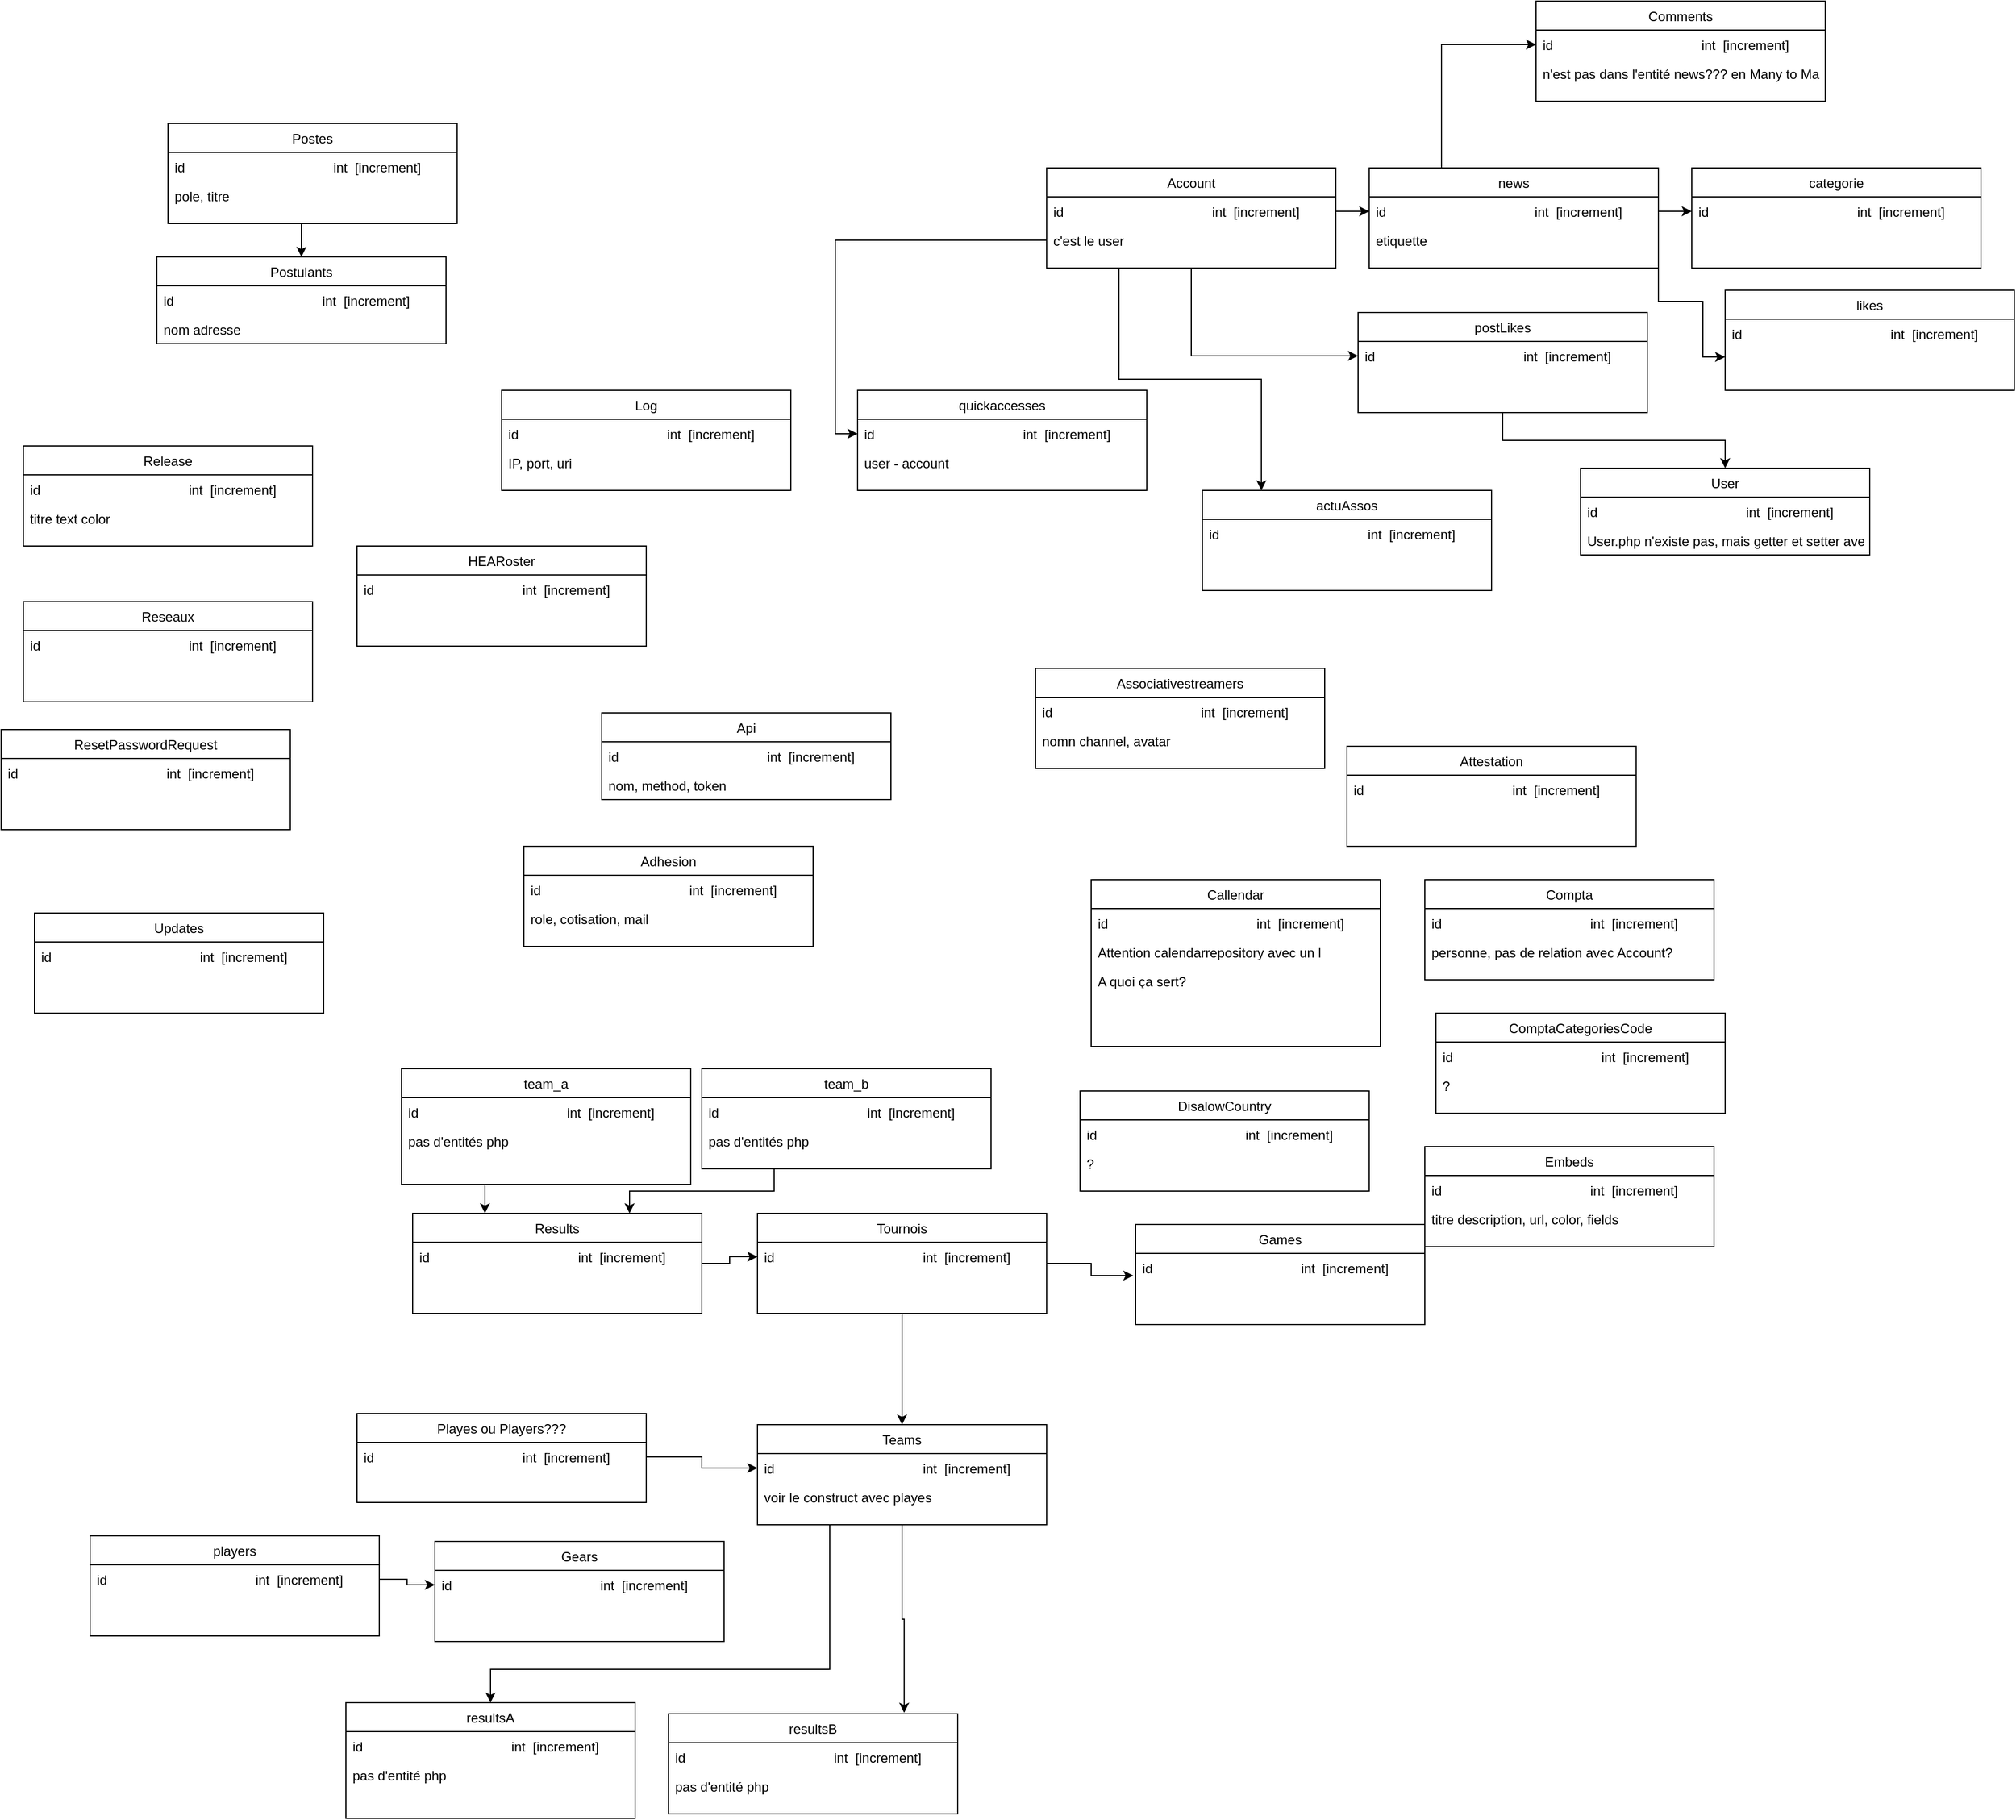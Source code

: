 <mxfile version="20.8.3" type="github">
  <diagram id="4xAlueajEXwUmsY7dy-2" name="Page-1">
    <mxGraphModel dx="3397" dy="1926" grid="1" gridSize="10" guides="1" tooltips="1" connect="1" arrows="1" fold="1" page="1" pageScale="1" pageWidth="827" pageHeight="1169" math="0" shadow="0">
      <root>
        <mxCell id="0" />
        <mxCell id="1" parent="0" />
        <mxCell id="0P1phsxIGQCjsjtKd-O2-14" style="edgeStyle=orthogonalEdgeStyle;rounded=0;orthogonalLoop=1;jettySize=auto;html=1;exitX=0.5;exitY=1;exitDx=0;exitDy=0;entryX=0;entryY=0.5;entryDx=0;entryDy=0;" edge="1" parent="1" source="TXKYhUwDw8YYV6_7jRAu-2" target="0P1phsxIGQCjsjtKd-O2-7">
          <mxGeometry relative="1" as="geometry" />
        </mxCell>
        <mxCell id="0P1phsxIGQCjsjtKd-O2-15" style="edgeStyle=orthogonalEdgeStyle;rounded=0;orthogonalLoop=1;jettySize=auto;html=1;exitX=0.25;exitY=1;exitDx=0;exitDy=0;entryX=0.204;entryY=0;entryDx=0;entryDy=0;entryPerimeter=0;" edge="1" parent="1" source="TXKYhUwDw8YYV6_7jRAu-2" target="0P1phsxIGQCjsjtKd-O2-10">
          <mxGeometry relative="1" as="geometry" />
        </mxCell>
        <mxCell id="TXKYhUwDw8YYV6_7jRAu-2" value="Account" style="swimlane;fontStyle=0;align=center;verticalAlign=top;childLayout=stackLayout;horizontal=1;startSize=26;horizontalStack=0;resizeParent=1;resizeLast=0;collapsible=1;marginBottom=0;rounded=0;shadow=0;strokeWidth=1;" parent="1" vertex="1">
          <mxGeometry x="20" y="80" width="260" height="90" as="geometry">
            <mxRectangle x="340" y="380" width="170" height="26" as="alternateBounds" />
          </mxGeometry>
        </mxCell>
        <mxCell id="TXKYhUwDw8YYV6_7jRAu-3" value="id                                        int  [increment]" style="text;align=left;verticalAlign=top;spacingLeft=4;spacingRight=4;overflow=hidden;rotatable=0;points=[[0,0.5],[1,0.5]];portConstraint=eastwest;" parent="TXKYhUwDw8YYV6_7jRAu-2" vertex="1">
          <mxGeometry y="26" width="260" height="26" as="geometry" />
        </mxCell>
        <mxCell id="0P1phsxIGQCjsjtKd-O2-2" value="c&#39;est le user" style="text;align=left;verticalAlign=top;spacingLeft=4;spacingRight=4;overflow=hidden;rotatable=0;points=[[0,0.5],[1,0.5]];portConstraint=eastwest;" vertex="1" parent="TXKYhUwDw8YYV6_7jRAu-2">
          <mxGeometry y="52" width="260" height="26" as="geometry" />
        </mxCell>
        <mxCell id="0P1phsxIGQCjsjtKd-O2-44" style="edgeStyle=orthogonalEdgeStyle;rounded=0;orthogonalLoop=1;jettySize=auto;html=1;exitX=0.25;exitY=0;exitDx=0;exitDy=0;entryX=0;entryY=0.5;entryDx=0;entryDy=0;" edge="1" parent="1" source="0P1phsxIGQCjsjtKd-O2-3" target="0P1phsxIGQCjsjtKd-O2-42">
          <mxGeometry relative="1" as="geometry" />
        </mxCell>
        <mxCell id="0P1phsxIGQCjsjtKd-O2-3" value="news" style="swimlane;fontStyle=0;align=center;verticalAlign=top;childLayout=stackLayout;horizontal=1;startSize=26;horizontalStack=0;resizeParent=1;resizeLast=0;collapsible=1;marginBottom=0;rounded=0;shadow=0;strokeWidth=1;" vertex="1" parent="1">
          <mxGeometry x="310" y="80" width="260" height="90" as="geometry">
            <mxRectangle x="340" y="380" width="170" height="26" as="alternateBounds" />
          </mxGeometry>
        </mxCell>
        <mxCell id="0P1phsxIGQCjsjtKd-O2-4" value="id                                        int  [increment]" style="text;align=left;verticalAlign=top;spacingLeft=4;spacingRight=4;overflow=hidden;rotatable=0;points=[[0,0.5],[1,0.5]];portConstraint=eastwest;" vertex="1" parent="0P1phsxIGQCjsjtKd-O2-3">
          <mxGeometry y="26" width="260" height="26" as="geometry" />
        </mxCell>
        <mxCell id="0P1phsxIGQCjsjtKd-O2-12" value="etiquette " style="text;align=left;verticalAlign=top;spacingLeft=4;spacingRight=4;overflow=hidden;rotatable=0;points=[[0,0.5],[1,0.5]];portConstraint=eastwest;" vertex="1" parent="0P1phsxIGQCjsjtKd-O2-3">
          <mxGeometry y="52" width="260" height="26" as="geometry" />
        </mxCell>
        <mxCell id="0P1phsxIGQCjsjtKd-O2-103" style="edgeStyle=orthogonalEdgeStyle;rounded=0;orthogonalLoop=1;jettySize=auto;html=1;exitX=0.5;exitY=1;exitDx=0;exitDy=0;entryX=0.5;entryY=0;entryDx=0;entryDy=0;" edge="1" parent="1" source="0P1phsxIGQCjsjtKd-O2-6" target="0P1phsxIGQCjsjtKd-O2-100">
          <mxGeometry relative="1" as="geometry" />
        </mxCell>
        <mxCell id="0P1phsxIGQCjsjtKd-O2-6" value="postLikes" style="swimlane;fontStyle=0;align=center;verticalAlign=top;childLayout=stackLayout;horizontal=1;startSize=26;horizontalStack=0;resizeParent=1;resizeLast=0;collapsible=1;marginBottom=0;rounded=0;shadow=0;strokeWidth=1;" vertex="1" parent="1">
          <mxGeometry x="300" y="210" width="260" height="90" as="geometry">
            <mxRectangle x="340" y="380" width="170" height="26" as="alternateBounds" />
          </mxGeometry>
        </mxCell>
        <mxCell id="0P1phsxIGQCjsjtKd-O2-7" value="id                                        int  [increment]" style="text;align=left;verticalAlign=top;spacingLeft=4;spacingRight=4;overflow=hidden;rotatable=0;points=[[0,0.5],[1,0.5]];portConstraint=eastwest;" vertex="1" parent="0P1phsxIGQCjsjtKd-O2-6">
          <mxGeometry y="26" width="260" height="26" as="geometry" />
        </mxCell>
        <mxCell id="0P1phsxIGQCjsjtKd-O2-8" value="quickaccesses&#xa;" style="swimlane;fontStyle=0;align=center;verticalAlign=top;childLayout=stackLayout;horizontal=1;startSize=26;horizontalStack=0;resizeParent=1;resizeLast=0;collapsible=1;marginBottom=0;rounded=0;shadow=0;strokeWidth=1;" vertex="1" parent="1">
          <mxGeometry x="-150" y="280" width="260" height="90" as="geometry">
            <mxRectangle x="340" y="380" width="170" height="26" as="alternateBounds" />
          </mxGeometry>
        </mxCell>
        <mxCell id="0P1phsxIGQCjsjtKd-O2-9" value="id                                        int  [increment]" style="text;align=left;verticalAlign=top;spacingLeft=4;spacingRight=4;overflow=hidden;rotatable=0;points=[[0,0.5],[1,0.5]];portConstraint=eastwest;" vertex="1" parent="0P1phsxIGQCjsjtKd-O2-8">
          <mxGeometry y="26" width="260" height="26" as="geometry" />
        </mxCell>
        <mxCell id="0P1phsxIGQCjsjtKd-O2-112" value="user - account" style="text;align=left;verticalAlign=top;spacingLeft=4;spacingRight=4;overflow=hidden;rotatable=0;points=[[0,0.5],[1,0.5]];portConstraint=eastwest;" vertex="1" parent="0P1phsxIGQCjsjtKd-O2-8">
          <mxGeometry y="52" width="260" height="26" as="geometry" />
        </mxCell>
        <mxCell id="0P1phsxIGQCjsjtKd-O2-10" value="actuAssos" style="swimlane;fontStyle=0;align=center;verticalAlign=top;childLayout=stackLayout;horizontal=1;startSize=26;horizontalStack=0;resizeParent=1;resizeLast=0;collapsible=1;marginBottom=0;rounded=0;shadow=0;strokeWidth=1;" vertex="1" parent="1">
          <mxGeometry x="160" y="370" width="260" height="90" as="geometry">
            <mxRectangle x="340" y="380" width="170" height="26" as="alternateBounds" />
          </mxGeometry>
        </mxCell>
        <mxCell id="0P1phsxIGQCjsjtKd-O2-11" value="id                                        int  [increment]" style="text;align=left;verticalAlign=top;spacingLeft=4;spacingRight=4;overflow=hidden;rotatable=0;points=[[0,0.5],[1,0.5]];portConstraint=eastwest;" vertex="1" parent="0P1phsxIGQCjsjtKd-O2-10">
          <mxGeometry y="26" width="260" height="26" as="geometry" />
        </mxCell>
        <mxCell id="0P1phsxIGQCjsjtKd-O2-13" style="edgeStyle=orthogonalEdgeStyle;rounded=0;orthogonalLoop=1;jettySize=auto;html=1;exitX=1;exitY=0.5;exitDx=0;exitDy=0;entryX=0;entryY=0.5;entryDx=0;entryDy=0;" edge="1" parent="1" source="TXKYhUwDw8YYV6_7jRAu-3" target="0P1phsxIGQCjsjtKd-O2-4">
          <mxGeometry relative="1" as="geometry" />
        </mxCell>
        <mxCell id="0P1phsxIGQCjsjtKd-O2-16" style="edgeStyle=orthogonalEdgeStyle;rounded=0;orthogonalLoop=1;jettySize=auto;html=1;exitX=0;exitY=0.5;exitDx=0;exitDy=0;entryX=0;entryY=0.5;entryDx=0;entryDy=0;" edge="1" parent="1" source="0P1phsxIGQCjsjtKd-O2-2" target="0P1phsxIGQCjsjtKd-O2-9">
          <mxGeometry relative="1" as="geometry" />
        </mxCell>
        <mxCell id="0P1phsxIGQCjsjtKd-O2-17" value="categorie" style="swimlane;fontStyle=0;align=center;verticalAlign=top;childLayout=stackLayout;horizontal=1;startSize=26;horizontalStack=0;resizeParent=1;resizeLast=0;collapsible=1;marginBottom=0;rounded=0;shadow=0;strokeWidth=1;" vertex="1" parent="1">
          <mxGeometry x="600" y="80" width="260" height="90" as="geometry">
            <mxRectangle x="340" y="380" width="170" height="26" as="alternateBounds" />
          </mxGeometry>
        </mxCell>
        <mxCell id="0P1phsxIGQCjsjtKd-O2-18" value="id                                        int  [increment]" style="text;align=left;verticalAlign=top;spacingLeft=4;spacingRight=4;overflow=hidden;rotatable=0;points=[[0,0.5],[1,0.5]];portConstraint=eastwest;" vertex="1" parent="0P1phsxIGQCjsjtKd-O2-17">
          <mxGeometry y="26" width="260" height="26" as="geometry" />
        </mxCell>
        <mxCell id="0P1phsxIGQCjsjtKd-O2-20" value="likes" style="swimlane;fontStyle=0;align=center;verticalAlign=top;childLayout=stackLayout;horizontal=1;startSize=26;horizontalStack=0;resizeParent=1;resizeLast=0;collapsible=1;marginBottom=0;rounded=0;shadow=0;strokeWidth=1;" vertex="1" parent="1">
          <mxGeometry x="630" y="190" width="260" height="90" as="geometry">
            <mxRectangle x="340" y="380" width="170" height="26" as="alternateBounds" />
          </mxGeometry>
        </mxCell>
        <mxCell id="0P1phsxIGQCjsjtKd-O2-21" value="id                                        int  [increment]" style="text;align=left;verticalAlign=top;spacingLeft=4;spacingRight=4;overflow=hidden;rotatable=0;points=[[0,0.5],[1,0.5]];portConstraint=eastwest;" vertex="1" parent="0P1phsxIGQCjsjtKd-O2-20">
          <mxGeometry y="26" width="260" height="26" as="geometry" />
        </mxCell>
        <mxCell id="0P1phsxIGQCjsjtKd-O2-22" style="edgeStyle=orthogonalEdgeStyle;rounded=0;orthogonalLoop=1;jettySize=auto;html=1;exitX=1;exitY=0.5;exitDx=0;exitDy=0;entryX=0;entryY=0.5;entryDx=0;entryDy=0;" edge="1" parent="1" source="0P1phsxIGQCjsjtKd-O2-4" target="0P1phsxIGQCjsjtKd-O2-18">
          <mxGeometry relative="1" as="geometry" />
        </mxCell>
        <mxCell id="0P1phsxIGQCjsjtKd-O2-23" style="edgeStyle=orthogonalEdgeStyle;rounded=0;orthogonalLoop=1;jettySize=auto;html=1;exitX=1;exitY=0.5;exitDx=0;exitDy=0;" edge="1" parent="1" source="0P1phsxIGQCjsjtKd-O2-12">
          <mxGeometry relative="1" as="geometry">
            <mxPoint x="630" y="250" as="targetPoint" />
            <Array as="points">
              <mxPoint x="570" y="200" />
              <mxPoint x="610" y="200" />
              <mxPoint x="610" y="250" />
            </Array>
          </mxGeometry>
        </mxCell>
        <mxCell id="0P1phsxIGQCjsjtKd-O2-24" value="Adhesion" style="swimlane;fontStyle=0;align=center;verticalAlign=top;childLayout=stackLayout;horizontal=1;startSize=26;horizontalStack=0;resizeParent=1;resizeLast=0;collapsible=1;marginBottom=0;rounded=0;shadow=0;strokeWidth=1;" vertex="1" parent="1">
          <mxGeometry x="-450" y="690" width="260" height="90" as="geometry">
            <mxRectangle x="340" y="380" width="170" height="26" as="alternateBounds" />
          </mxGeometry>
        </mxCell>
        <mxCell id="0P1phsxIGQCjsjtKd-O2-25" value="id                                        int  [increment]" style="text;align=left;verticalAlign=top;spacingLeft=4;spacingRight=4;overflow=hidden;rotatable=0;points=[[0,0.5],[1,0.5]];portConstraint=eastwest;" vertex="1" parent="0P1phsxIGQCjsjtKd-O2-24">
          <mxGeometry y="26" width="260" height="26" as="geometry" />
        </mxCell>
        <mxCell id="0P1phsxIGQCjsjtKd-O2-26" value="role, cotisation, mail" style="text;align=left;verticalAlign=top;spacingLeft=4;spacingRight=4;overflow=hidden;rotatable=0;points=[[0,0.5],[1,0.5]];portConstraint=eastwest;" vertex="1" parent="0P1phsxIGQCjsjtKd-O2-24">
          <mxGeometry y="52" width="260" height="26" as="geometry" />
        </mxCell>
        <mxCell id="0P1phsxIGQCjsjtKd-O2-27" value="Api" style="swimlane;fontStyle=0;align=center;verticalAlign=top;childLayout=stackLayout;horizontal=1;startSize=26;horizontalStack=0;resizeParent=1;resizeLast=0;collapsible=1;marginBottom=0;rounded=0;shadow=0;strokeWidth=1;" vertex="1" parent="1">
          <mxGeometry x="-380" y="570" width="260" height="78" as="geometry">
            <mxRectangle x="340" y="380" width="170" height="26" as="alternateBounds" />
          </mxGeometry>
        </mxCell>
        <mxCell id="0P1phsxIGQCjsjtKd-O2-28" value="id                                        int  [increment]" style="text;align=left;verticalAlign=top;spacingLeft=4;spacingRight=4;overflow=hidden;rotatable=0;points=[[0,0.5],[1,0.5]];portConstraint=eastwest;" vertex="1" parent="0P1phsxIGQCjsjtKd-O2-27">
          <mxGeometry y="26" width="260" height="26" as="geometry" />
        </mxCell>
        <mxCell id="0P1phsxIGQCjsjtKd-O2-29" value="nom, method, token" style="text;align=left;verticalAlign=top;spacingLeft=4;spacingRight=4;overflow=hidden;rotatable=0;points=[[0,0.5],[1,0.5]];portConstraint=eastwest;" vertex="1" parent="0P1phsxIGQCjsjtKd-O2-27">
          <mxGeometry y="52" width="260" height="26" as="geometry" />
        </mxCell>
        <mxCell id="0P1phsxIGQCjsjtKd-O2-30" value="Associativestreamers" style="swimlane;fontStyle=0;align=center;verticalAlign=top;childLayout=stackLayout;horizontal=1;startSize=26;horizontalStack=0;resizeParent=1;resizeLast=0;collapsible=1;marginBottom=0;rounded=0;shadow=0;strokeWidth=1;" vertex="1" parent="1">
          <mxGeometry x="10" y="530" width="260" height="90" as="geometry">
            <mxRectangle x="340" y="380" width="170" height="26" as="alternateBounds" />
          </mxGeometry>
        </mxCell>
        <mxCell id="0P1phsxIGQCjsjtKd-O2-31" value="id                                        int  [increment]" style="text;align=left;verticalAlign=top;spacingLeft=4;spacingRight=4;overflow=hidden;rotatable=0;points=[[0,0.5],[1,0.5]];portConstraint=eastwest;" vertex="1" parent="0P1phsxIGQCjsjtKd-O2-30">
          <mxGeometry y="26" width="260" height="26" as="geometry" />
        </mxCell>
        <mxCell id="0P1phsxIGQCjsjtKd-O2-32" value="nomn channel, avatar" style="text;align=left;verticalAlign=top;spacingLeft=4;spacingRight=4;overflow=hidden;rotatable=0;points=[[0,0.5],[1,0.5]];portConstraint=eastwest;" vertex="1" parent="0P1phsxIGQCjsjtKd-O2-30">
          <mxGeometry y="52" width="260" height="26" as="geometry" />
        </mxCell>
        <mxCell id="0P1phsxIGQCjsjtKd-O2-33" value="Attestation" style="swimlane;fontStyle=0;align=center;verticalAlign=top;childLayout=stackLayout;horizontal=1;startSize=26;horizontalStack=0;resizeParent=1;resizeLast=0;collapsible=1;marginBottom=0;rounded=0;shadow=0;strokeWidth=1;" vertex="1" parent="1">
          <mxGeometry x="290" y="600" width="260" height="90" as="geometry">
            <mxRectangle x="340" y="380" width="170" height="26" as="alternateBounds" />
          </mxGeometry>
        </mxCell>
        <mxCell id="0P1phsxIGQCjsjtKd-O2-34" value="id                                        int  [increment]" style="text;align=left;verticalAlign=top;spacingLeft=4;spacingRight=4;overflow=hidden;rotatable=0;points=[[0,0.5],[1,0.5]];portConstraint=eastwest;" vertex="1" parent="0P1phsxIGQCjsjtKd-O2-33">
          <mxGeometry y="26" width="260" height="26" as="geometry" />
        </mxCell>
        <mxCell id="0P1phsxIGQCjsjtKd-O2-36" value="Callendar" style="swimlane;fontStyle=0;align=center;verticalAlign=top;childLayout=stackLayout;horizontal=1;startSize=26;horizontalStack=0;resizeParent=1;resizeLast=0;collapsible=1;marginBottom=0;rounded=0;shadow=0;strokeWidth=1;" vertex="1" parent="1">
          <mxGeometry x="60" y="720" width="260" height="150" as="geometry">
            <mxRectangle x="340" y="380" width="170" height="26" as="alternateBounds" />
          </mxGeometry>
        </mxCell>
        <mxCell id="0P1phsxIGQCjsjtKd-O2-37" value="id                                        int  [increment]" style="text;align=left;verticalAlign=top;spacingLeft=4;spacingRight=4;overflow=hidden;rotatable=0;points=[[0,0.5],[1,0.5]];portConstraint=eastwest;" vertex="1" parent="0P1phsxIGQCjsjtKd-O2-36">
          <mxGeometry y="26" width="260" height="26" as="geometry" />
        </mxCell>
        <mxCell id="0P1phsxIGQCjsjtKd-O2-38" value="Attention calendarrepository avec un l&#xa;" style="text;align=left;verticalAlign=top;spacingLeft=4;spacingRight=4;overflow=hidden;rotatable=0;points=[[0,0.5],[1,0.5]];portConstraint=eastwest;" vertex="1" parent="0P1phsxIGQCjsjtKd-O2-36">
          <mxGeometry y="52" width="260" height="26" as="geometry" />
        </mxCell>
        <mxCell id="0P1phsxIGQCjsjtKd-O2-40" value="A quoi ça sert?" style="text;align=left;verticalAlign=top;spacingLeft=4;spacingRight=4;overflow=hidden;rotatable=0;points=[[0,0.5],[1,0.5]];portConstraint=eastwest;" vertex="1" parent="0P1phsxIGQCjsjtKd-O2-36">
          <mxGeometry y="78" width="260" height="26" as="geometry" />
        </mxCell>
        <mxCell id="0P1phsxIGQCjsjtKd-O2-41" value="Comments" style="swimlane;fontStyle=0;align=center;verticalAlign=top;childLayout=stackLayout;horizontal=1;startSize=26;horizontalStack=0;resizeParent=1;resizeLast=0;collapsible=1;marginBottom=0;rounded=0;shadow=0;strokeWidth=1;" vertex="1" parent="1">
          <mxGeometry x="460" y="-70" width="260" height="90" as="geometry">
            <mxRectangle x="340" y="380" width="170" height="26" as="alternateBounds" />
          </mxGeometry>
        </mxCell>
        <mxCell id="0P1phsxIGQCjsjtKd-O2-42" value="id                                        int  [increment]" style="text;align=left;verticalAlign=top;spacingLeft=4;spacingRight=4;overflow=hidden;rotatable=0;points=[[0,0.5],[1,0.5]];portConstraint=eastwest;" vertex="1" parent="0P1phsxIGQCjsjtKd-O2-41">
          <mxGeometry y="26" width="260" height="26" as="geometry" />
        </mxCell>
        <mxCell id="0P1phsxIGQCjsjtKd-O2-43" value="n&#39;est pas dans l&#39;entité news??? en Many to Many" style="text;align=left;verticalAlign=top;spacingLeft=4;spacingRight=4;overflow=hidden;rotatable=0;points=[[0,0.5],[1,0.5]];portConstraint=eastwest;" vertex="1" parent="0P1phsxIGQCjsjtKd-O2-41">
          <mxGeometry y="52" width="260" height="26" as="geometry" />
        </mxCell>
        <mxCell id="0P1phsxIGQCjsjtKd-O2-45" value="Compta" style="swimlane;fontStyle=0;align=center;verticalAlign=top;childLayout=stackLayout;horizontal=1;startSize=26;horizontalStack=0;resizeParent=1;resizeLast=0;collapsible=1;marginBottom=0;rounded=0;shadow=0;strokeWidth=1;" vertex="1" parent="1">
          <mxGeometry x="360" y="720" width="260" height="90" as="geometry">
            <mxRectangle x="340" y="380" width="170" height="26" as="alternateBounds" />
          </mxGeometry>
        </mxCell>
        <mxCell id="0P1phsxIGQCjsjtKd-O2-46" value="id                                        int  [increment]" style="text;align=left;verticalAlign=top;spacingLeft=4;spacingRight=4;overflow=hidden;rotatable=0;points=[[0,0.5],[1,0.5]];portConstraint=eastwest;" vertex="1" parent="0P1phsxIGQCjsjtKd-O2-45">
          <mxGeometry y="26" width="260" height="26" as="geometry" />
        </mxCell>
        <mxCell id="0P1phsxIGQCjsjtKd-O2-47" value="personne, pas de relation avec Account?" style="text;align=left;verticalAlign=top;spacingLeft=4;spacingRight=4;overflow=hidden;rotatable=0;points=[[0,0.5],[1,0.5]];portConstraint=eastwest;" vertex="1" parent="0P1phsxIGQCjsjtKd-O2-45">
          <mxGeometry y="52" width="260" height="26" as="geometry" />
        </mxCell>
        <mxCell id="0P1phsxIGQCjsjtKd-O2-48" value="ComptaCategoriesCode" style="swimlane;fontStyle=0;align=center;verticalAlign=top;childLayout=stackLayout;horizontal=1;startSize=26;horizontalStack=0;resizeParent=1;resizeLast=0;collapsible=1;marginBottom=0;rounded=0;shadow=0;strokeWidth=1;" vertex="1" parent="1">
          <mxGeometry x="370" y="840" width="260" height="90" as="geometry">
            <mxRectangle x="340" y="380" width="170" height="26" as="alternateBounds" />
          </mxGeometry>
        </mxCell>
        <mxCell id="0P1phsxIGQCjsjtKd-O2-49" value="id                                        int  [increment]" style="text;align=left;verticalAlign=top;spacingLeft=4;spacingRight=4;overflow=hidden;rotatable=0;points=[[0,0.5],[1,0.5]];portConstraint=eastwest;" vertex="1" parent="0P1phsxIGQCjsjtKd-O2-48">
          <mxGeometry y="26" width="260" height="26" as="geometry" />
        </mxCell>
        <mxCell id="0P1phsxIGQCjsjtKd-O2-50" value="?" style="text;align=left;verticalAlign=top;spacingLeft=4;spacingRight=4;overflow=hidden;rotatable=0;points=[[0,0.5],[1,0.5]];portConstraint=eastwest;" vertex="1" parent="0P1phsxIGQCjsjtKd-O2-48">
          <mxGeometry y="52" width="260" height="26" as="geometry" />
        </mxCell>
        <mxCell id="0P1phsxIGQCjsjtKd-O2-51" value="DisalowCountry" style="swimlane;fontStyle=0;align=center;verticalAlign=top;childLayout=stackLayout;horizontal=1;startSize=26;horizontalStack=0;resizeParent=1;resizeLast=0;collapsible=1;marginBottom=0;rounded=0;shadow=0;strokeWidth=1;" vertex="1" parent="1">
          <mxGeometry x="50" y="910" width="260" height="90" as="geometry">
            <mxRectangle x="340" y="380" width="170" height="26" as="alternateBounds" />
          </mxGeometry>
        </mxCell>
        <mxCell id="0P1phsxIGQCjsjtKd-O2-52" value="id                                        int  [increment]" style="text;align=left;verticalAlign=top;spacingLeft=4;spacingRight=4;overflow=hidden;rotatable=0;points=[[0,0.5],[1,0.5]];portConstraint=eastwest;" vertex="1" parent="0P1phsxIGQCjsjtKd-O2-51">
          <mxGeometry y="26" width="260" height="26" as="geometry" />
        </mxCell>
        <mxCell id="0P1phsxIGQCjsjtKd-O2-53" value="?" style="text;align=left;verticalAlign=top;spacingLeft=4;spacingRight=4;overflow=hidden;rotatable=0;points=[[0,0.5],[1,0.5]];portConstraint=eastwest;" vertex="1" parent="0P1phsxIGQCjsjtKd-O2-51">
          <mxGeometry y="52" width="260" height="26" as="geometry" />
        </mxCell>
        <mxCell id="0P1phsxIGQCjsjtKd-O2-54" value="Embeds" style="swimlane;fontStyle=0;align=center;verticalAlign=top;childLayout=stackLayout;horizontal=1;startSize=26;horizontalStack=0;resizeParent=1;resizeLast=0;collapsible=1;marginBottom=0;rounded=0;shadow=0;strokeWidth=1;" vertex="1" parent="1">
          <mxGeometry x="360" y="960" width="260" height="90" as="geometry">
            <mxRectangle x="340" y="380" width="170" height="26" as="alternateBounds" />
          </mxGeometry>
        </mxCell>
        <mxCell id="0P1phsxIGQCjsjtKd-O2-55" value="id                                        int  [increment]" style="text;align=left;verticalAlign=top;spacingLeft=4;spacingRight=4;overflow=hidden;rotatable=0;points=[[0,0.5],[1,0.5]];portConstraint=eastwest;" vertex="1" parent="0P1phsxIGQCjsjtKd-O2-54">
          <mxGeometry y="26" width="260" height="26" as="geometry" />
        </mxCell>
        <mxCell id="0P1phsxIGQCjsjtKd-O2-56" value="titre description, url, color, fields" style="text;align=left;verticalAlign=top;spacingLeft=4;spacingRight=4;overflow=hidden;rotatable=0;points=[[0,0.5],[1,0.5]];portConstraint=eastwest;" vertex="1" parent="0P1phsxIGQCjsjtKd-O2-54">
          <mxGeometry y="52" width="260" height="26" as="geometry" />
        </mxCell>
        <mxCell id="0P1phsxIGQCjsjtKd-O2-57" value="Games" style="swimlane;fontStyle=0;align=center;verticalAlign=top;childLayout=stackLayout;horizontal=1;startSize=26;horizontalStack=0;resizeParent=1;resizeLast=0;collapsible=1;marginBottom=0;rounded=0;shadow=0;strokeWidth=1;" vertex="1" parent="1">
          <mxGeometry x="100" y="1030" width="260" height="90" as="geometry">
            <mxRectangle x="340" y="380" width="170" height="26" as="alternateBounds" />
          </mxGeometry>
        </mxCell>
        <mxCell id="0P1phsxIGQCjsjtKd-O2-58" value="id                                        int  [increment]" style="text;align=left;verticalAlign=top;spacingLeft=4;spacingRight=4;overflow=hidden;rotatable=0;points=[[0,0.5],[1,0.5]];portConstraint=eastwest;" vertex="1" parent="0P1phsxIGQCjsjtKd-O2-57">
          <mxGeometry y="26" width="260" height="26" as="geometry" />
        </mxCell>
        <mxCell id="0P1phsxIGQCjsjtKd-O2-62" style="edgeStyle=orthogonalEdgeStyle;rounded=0;orthogonalLoop=1;jettySize=auto;html=1;exitX=1;exitY=0.5;exitDx=0;exitDy=0;entryX=-0.008;entryY=0.769;entryDx=0;entryDy=0;entryPerimeter=0;" edge="1" parent="1" source="0P1phsxIGQCjsjtKd-O2-60" target="0P1phsxIGQCjsjtKd-O2-58">
          <mxGeometry relative="1" as="geometry" />
        </mxCell>
        <mxCell id="0P1phsxIGQCjsjtKd-O2-90" style="edgeStyle=orthogonalEdgeStyle;rounded=0;orthogonalLoop=1;jettySize=auto;html=1;exitX=0.5;exitY=1;exitDx=0;exitDy=0;" edge="1" parent="1" source="0P1phsxIGQCjsjtKd-O2-60" target="0P1phsxIGQCjsjtKd-O2-85">
          <mxGeometry relative="1" as="geometry" />
        </mxCell>
        <mxCell id="0P1phsxIGQCjsjtKd-O2-60" value="Tournois" style="swimlane;fontStyle=0;align=center;verticalAlign=top;childLayout=stackLayout;horizontal=1;startSize=26;horizontalStack=0;resizeParent=1;resizeLast=0;collapsible=1;marginBottom=0;rounded=0;shadow=0;strokeWidth=1;" vertex="1" parent="1">
          <mxGeometry x="-240" y="1020" width="260" height="90" as="geometry">
            <mxRectangle x="340" y="380" width="170" height="26" as="alternateBounds" />
          </mxGeometry>
        </mxCell>
        <mxCell id="0P1phsxIGQCjsjtKd-O2-61" value="id                                        int  [increment]" style="text;align=left;verticalAlign=top;spacingLeft=4;spacingRight=4;overflow=hidden;rotatable=0;points=[[0,0.5],[1,0.5]];portConstraint=eastwest;" vertex="1" parent="0P1phsxIGQCjsjtKd-O2-60">
          <mxGeometry y="26" width="260" height="26" as="geometry" />
        </mxCell>
        <mxCell id="0P1phsxIGQCjsjtKd-O2-65" style="edgeStyle=orthogonalEdgeStyle;rounded=0;orthogonalLoop=1;jettySize=auto;html=1;exitX=1;exitY=0.5;exitDx=0;exitDy=0;entryX=0;entryY=0.5;entryDx=0;entryDy=0;" edge="1" parent="1" source="0P1phsxIGQCjsjtKd-O2-63" target="0P1phsxIGQCjsjtKd-O2-61">
          <mxGeometry relative="1" as="geometry" />
        </mxCell>
        <mxCell id="0P1phsxIGQCjsjtKd-O2-63" value="Results" style="swimlane;fontStyle=0;align=center;verticalAlign=top;childLayout=stackLayout;horizontal=1;startSize=26;horizontalStack=0;resizeParent=1;resizeLast=0;collapsible=1;marginBottom=0;rounded=0;shadow=0;strokeWidth=1;" vertex="1" parent="1">
          <mxGeometry x="-550" y="1020" width="260" height="90" as="geometry">
            <mxRectangle x="340" y="380" width="170" height="26" as="alternateBounds" />
          </mxGeometry>
        </mxCell>
        <mxCell id="0P1phsxIGQCjsjtKd-O2-64" value="id                                        int  [increment]" style="text;align=left;verticalAlign=top;spacingLeft=4;spacingRight=4;overflow=hidden;rotatable=0;points=[[0,0.5],[1,0.5]];portConstraint=eastwest;" vertex="1" parent="0P1phsxIGQCjsjtKd-O2-63">
          <mxGeometry y="26" width="260" height="26" as="geometry" />
        </mxCell>
        <mxCell id="0P1phsxIGQCjsjtKd-O2-70" style="edgeStyle=orthogonalEdgeStyle;rounded=0;orthogonalLoop=1;jettySize=auto;html=1;exitX=0.25;exitY=1;exitDx=0;exitDy=0;entryX=0.25;entryY=0;entryDx=0;entryDy=0;" edge="1" parent="1" source="0P1phsxIGQCjsjtKd-O2-66" target="0P1phsxIGQCjsjtKd-O2-63">
          <mxGeometry relative="1" as="geometry" />
        </mxCell>
        <mxCell id="0P1phsxIGQCjsjtKd-O2-66" value="team_a" style="swimlane;fontStyle=0;align=center;verticalAlign=top;childLayout=stackLayout;horizontal=1;startSize=26;horizontalStack=0;resizeParent=1;resizeLast=0;collapsible=1;marginBottom=0;rounded=0;shadow=0;strokeWidth=1;" vertex="1" parent="1">
          <mxGeometry x="-560" y="890" width="260" height="104" as="geometry">
            <mxRectangle x="340" y="380" width="170" height="26" as="alternateBounds" />
          </mxGeometry>
        </mxCell>
        <mxCell id="0P1phsxIGQCjsjtKd-O2-67" value="id                                        int  [increment]" style="text;align=left;verticalAlign=top;spacingLeft=4;spacingRight=4;overflow=hidden;rotatable=0;points=[[0,0.5],[1,0.5]];portConstraint=eastwest;" vertex="1" parent="0P1phsxIGQCjsjtKd-O2-66">
          <mxGeometry y="26" width="260" height="26" as="geometry" />
        </mxCell>
        <mxCell id="0P1phsxIGQCjsjtKd-O2-83" value="pas d&#39;entités php" style="text;align=left;verticalAlign=top;spacingLeft=4;spacingRight=4;overflow=hidden;rotatable=0;points=[[0,0.5],[1,0.5]];portConstraint=eastwest;" vertex="1" parent="0P1phsxIGQCjsjtKd-O2-66">
          <mxGeometry y="52" width="260" height="26" as="geometry" />
        </mxCell>
        <mxCell id="0P1phsxIGQCjsjtKd-O2-71" style="edgeStyle=orthogonalEdgeStyle;rounded=0;orthogonalLoop=1;jettySize=auto;html=1;exitX=0.25;exitY=1;exitDx=0;exitDy=0;entryX=0.75;entryY=0;entryDx=0;entryDy=0;" edge="1" parent="1" source="0P1phsxIGQCjsjtKd-O2-68" target="0P1phsxIGQCjsjtKd-O2-63">
          <mxGeometry relative="1" as="geometry" />
        </mxCell>
        <mxCell id="0P1phsxIGQCjsjtKd-O2-68" value="team_b" style="swimlane;fontStyle=0;align=center;verticalAlign=top;childLayout=stackLayout;horizontal=1;startSize=26;horizontalStack=0;resizeParent=1;resizeLast=0;collapsible=1;marginBottom=0;rounded=0;shadow=0;strokeWidth=1;" vertex="1" parent="1">
          <mxGeometry x="-290" y="890" width="260" height="90" as="geometry">
            <mxRectangle x="340" y="380" width="170" height="26" as="alternateBounds" />
          </mxGeometry>
        </mxCell>
        <mxCell id="0P1phsxIGQCjsjtKd-O2-69" value="id                                        int  [increment]" style="text;align=left;verticalAlign=top;spacingLeft=4;spacingRight=4;overflow=hidden;rotatable=0;points=[[0,0.5],[1,0.5]];portConstraint=eastwest;" vertex="1" parent="0P1phsxIGQCjsjtKd-O2-68">
          <mxGeometry y="26" width="260" height="26" as="geometry" />
        </mxCell>
        <mxCell id="0P1phsxIGQCjsjtKd-O2-84" value="pas d&#39;entités php" style="text;align=left;verticalAlign=top;spacingLeft=4;spacingRight=4;overflow=hidden;rotatable=0;points=[[0,0.5],[1,0.5]];portConstraint=eastwest;" vertex="1" parent="0P1phsxIGQCjsjtKd-O2-68">
          <mxGeometry y="52" width="260" height="26" as="geometry" />
        </mxCell>
        <mxCell id="0P1phsxIGQCjsjtKd-O2-72" value="players" style="swimlane;fontStyle=0;align=center;verticalAlign=top;childLayout=stackLayout;horizontal=1;startSize=26;horizontalStack=0;resizeParent=1;resizeLast=0;collapsible=1;marginBottom=0;rounded=0;shadow=0;strokeWidth=1;" vertex="1" parent="1">
          <mxGeometry x="-840" y="1310" width="260" height="90" as="geometry">
            <mxRectangle x="340" y="380" width="170" height="26" as="alternateBounds" />
          </mxGeometry>
        </mxCell>
        <mxCell id="0P1phsxIGQCjsjtKd-O2-73" value="id                                        int  [increment]" style="text;align=left;verticalAlign=top;spacingLeft=4;spacingRight=4;overflow=hidden;rotatable=0;points=[[0,0.5],[1,0.5]];portConstraint=eastwest;" vertex="1" parent="0P1phsxIGQCjsjtKd-O2-72">
          <mxGeometry y="26" width="260" height="26" as="geometry" />
        </mxCell>
        <mxCell id="0P1phsxIGQCjsjtKd-O2-74" value="Gears" style="swimlane;fontStyle=0;align=center;verticalAlign=top;childLayout=stackLayout;horizontal=1;startSize=26;horizontalStack=0;resizeParent=1;resizeLast=0;collapsible=1;marginBottom=0;rounded=0;shadow=0;strokeWidth=1;" vertex="1" parent="1">
          <mxGeometry x="-530" y="1315" width="260" height="90" as="geometry">
            <mxRectangle x="340" y="380" width="170" height="26" as="alternateBounds" />
          </mxGeometry>
        </mxCell>
        <mxCell id="0P1phsxIGQCjsjtKd-O2-75" value="id                                        int  [increment]" style="text;align=left;verticalAlign=top;spacingLeft=4;spacingRight=4;overflow=hidden;rotatable=0;points=[[0,0.5],[1,0.5]];portConstraint=eastwest;" vertex="1" parent="0P1phsxIGQCjsjtKd-O2-74">
          <mxGeometry y="26" width="260" height="26" as="geometry" />
        </mxCell>
        <mxCell id="0P1phsxIGQCjsjtKd-O2-76" style="edgeStyle=orthogonalEdgeStyle;rounded=0;orthogonalLoop=1;jettySize=auto;html=1;exitX=1;exitY=0.5;exitDx=0;exitDy=0;entryX=0;entryY=0.5;entryDx=0;entryDy=0;" edge="1" parent="1" source="0P1phsxIGQCjsjtKd-O2-73" target="0P1phsxIGQCjsjtKd-O2-75">
          <mxGeometry relative="1" as="geometry" />
        </mxCell>
        <mxCell id="0P1phsxIGQCjsjtKd-O2-77" value="HEARoster" style="swimlane;fontStyle=0;align=center;verticalAlign=top;childLayout=stackLayout;horizontal=1;startSize=26;horizontalStack=0;resizeParent=1;resizeLast=0;collapsible=1;marginBottom=0;rounded=0;shadow=0;strokeWidth=1;" vertex="1" parent="1">
          <mxGeometry x="-600" y="420" width="260" height="90" as="geometry">
            <mxRectangle x="340" y="380" width="170" height="26" as="alternateBounds" />
          </mxGeometry>
        </mxCell>
        <mxCell id="0P1phsxIGQCjsjtKd-O2-78" value="id                                        int  [increment]" style="text;align=left;verticalAlign=top;spacingLeft=4;spacingRight=4;overflow=hidden;rotatable=0;points=[[0,0.5],[1,0.5]];portConstraint=eastwest;" vertex="1" parent="0P1phsxIGQCjsjtKd-O2-77">
          <mxGeometry y="26" width="260" height="26" as="geometry" />
        </mxCell>
        <mxCell id="0P1phsxIGQCjsjtKd-O2-80" value="Log" style="swimlane;fontStyle=0;align=center;verticalAlign=top;childLayout=stackLayout;horizontal=1;startSize=26;horizontalStack=0;resizeParent=1;resizeLast=0;collapsible=1;marginBottom=0;rounded=0;shadow=0;strokeWidth=1;" vertex="1" parent="1">
          <mxGeometry x="-470" y="280" width="260" height="90" as="geometry">
            <mxRectangle x="340" y="380" width="170" height="26" as="alternateBounds" />
          </mxGeometry>
        </mxCell>
        <mxCell id="0P1phsxIGQCjsjtKd-O2-81" value="id                                        int  [increment]" style="text;align=left;verticalAlign=top;spacingLeft=4;spacingRight=4;overflow=hidden;rotatable=0;points=[[0,0.5],[1,0.5]];portConstraint=eastwest;" vertex="1" parent="0P1phsxIGQCjsjtKd-O2-80">
          <mxGeometry y="26" width="260" height="26" as="geometry" />
        </mxCell>
        <mxCell id="0P1phsxIGQCjsjtKd-O2-82" value="IP, port, uri" style="text;align=left;verticalAlign=top;spacingLeft=4;spacingRight=4;overflow=hidden;rotatable=0;points=[[0,0.5],[1,0.5]];portConstraint=eastwest;" vertex="1" parent="0P1phsxIGQCjsjtKd-O2-80">
          <mxGeometry y="52" width="260" height="26" as="geometry" />
        </mxCell>
        <mxCell id="0P1phsxIGQCjsjtKd-O2-98" style="edgeStyle=orthogonalEdgeStyle;rounded=0;orthogonalLoop=1;jettySize=auto;html=1;exitX=0.5;exitY=1;exitDx=0;exitDy=0;entryX=0.815;entryY=-0.01;entryDx=0;entryDy=0;entryPerimeter=0;" edge="1" parent="1" source="0P1phsxIGQCjsjtKd-O2-85" target="0P1phsxIGQCjsjtKd-O2-94">
          <mxGeometry relative="1" as="geometry" />
        </mxCell>
        <mxCell id="0P1phsxIGQCjsjtKd-O2-99" style="edgeStyle=orthogonalEdgeStyle;rounded=0;orthogonalLoop=1;jettySize=auto;html=1;exitX=0.25;exitY=1;exitDx=0;exitDy=0;entryX=0.5;entryY=0;entryDx=0;entryDy=0;" edge="1" parent="1" source="0P1phsxIGQCjsjtKd-O2-85" target="0P1phsxIGQCjsjtKd-O2-92">
          <mxGeometry relative="1" as="geometry">
            <Array as="points">
              <mxPoint x="-175" y="1430" />
              <mxPoint x="-480" y="1430" />
            </Array>
          </mxGeometry>
        </mxCell>
        <mxCell id="0P1phsxIGQCjsjtKd-O2-85" value="Teams" style="swimlane;fontStyle=0;align=center;verticalAlign=top;childLayout=stackLayout;horizontal=1;startSize=26;horizontalStack=0;resizeParent=1;resizeLast=0;collapsible=1;marginBottom=0;rounded=0;shadow=0;strokeWidth=1;" vertex="1" parent="1">
          <mxGeometry x="-240" y="1210" width="260" height="90" as="geometry">
            <mxRectangle x="340" y="380" width="170" height="26" as="alternateBounds" />
          </mxGeometry>
        </mxCell>
        <mxCell id="0P1phsxIGQCjsjtKd-O2-86" value="id                                        int  [increment]" style="text;align=left;verticalAlign=top;spacingLeft=4;spacingRight=4;overflow=hidden;rotatable=0;points=[[0,0.5],[1,0.5]];portConstraint=eastwest;" vertex="1" parent="0P1phsxIGQCjsjtKd-O2-85">
          <mxGeometry y="26" width="260" height="26" as="geometry" />
        </mxCell>
        <mxCell id="0P1phsxIGQCjsjtKd-O2-89" value="voir le construct avec playes" style="text;align=left;verticalAlign=top;spacingLeft=4;spacingRight=4;overflow=hidden;rotatable=0;points=[[0,0.5],[1,0.5]];portConstraint=eastwest;" vertex="1" parent="0P1phsxIGQCjsjtKd-O2-85">
          <mxGeometry y="52" width="260" height="26" as="geometry" />
        </mxCell>
        <mxCell id="0P1phsxIGQCjsjtKd-O2-87" value="Playes ou Players???" style="swimlane;fontStyle=0;align=center;verticalAlign=top;childLayout=stackLayout;horizontal=1;startSize=26;horizontalStack=0;resizeParent=1;resizeLast=0;collapsible=1;marginBottom=0;rounded=0;shadow=0;strokeWidth=1;" vertex="1" parent="1">
          <mxGeometry x="-600" y="1200" width="260" height="80" as="geometry">
            <mxRectangle x="340" y="380" width="170" height="26" as="alternateBounds" />
          </mxGeometry>
        </mxCell>
        <mxCell id="0P1phsxIGQCjsjtKd-O2-88" value="id                                        int  [increment]" style="text;align=left;verticalAlign=top;spacingLeft=4;spacingRight=4;overflow=hidden;rotatable=0;points=[[0,0.5],[1,0.5]];portConstraint=eastwest;" vertex="1" parent="0P1phsxIGQCjsjtKd-O2-87">
          <mxGeometry y="26" width="260" height="26" as="geometry" />
        </mxCell>
        <mxCell id="0P1phsxIGQCjsjtKd-O2-91" style="edgeStyle=orthogonalEdgeStyle;rounded=0;orthogonalLoop=1;jettySize=auto;html=1;exitX=1;exitY=0.5;exitDx=0;exitDy=0;entryX=0;entryY=0.5;entryDx=0;entryDy=0;" edge="1" parent="1" source="0P1phsxIGQCjsjtKd-O2-88" target="0P1phsxIGQCjsjtKd-O2-86">
          <mxGeometry relative="1" as="geometry" />
        </mxCell>
        <mxCell id="0P1phsxIGQCjsjtKd-O2-92" value="resultsA" style="swimlane;fontStyle=0;align=center;verticalAlign=top;childLayout=stackLayout;horizontal=1;startSize=26;horizontalStack=0;resizeParent=1;resizeLast=0;collapsible=1;marginBottom=0;rounded=0;shadow=0;strokeWidth=1;" vertex="1" parent="1">
          <mxGeometry x="-610" y="1460" width="260" height="104" as="geometry">
            <mxRectangle x="340" y="380" width="170" height="26" as="alternateBounds" />
          </mxGeometry>
        </mxCell>
        <mxCell id="0P1phsxIGQCjsjtKd-O2-93" value="id                                        int  [increment]" style="text;align=left;verticalAlign=top;spacingLeft=4;spacingRight=4;overflow=hidden;rotatable=0;points=[[0,0.5],[1,0.5]];portConstraint=eastwest;" vertex="1" parent="0P1phsxIGQCjsjtKd-O2-92">
          <mxGeometry y="26" width="260" height="26" as="geometry" />
        </mxCell>
        <mxCell id="0P1phsxIGQCjsjtKd-O2-96" value="pas d&#39;entité php" style="text;align=left;verticalAlign=top;spacingLeft=4;spacingRight=4;overflow=hidden;rotatable=0;points=[[0,0.5],[1,0.5]];portConstraint=eastwest;" vertex="1" parent="0P1phsxIGQCjsjtKd-O2-92">
          <mxGeometry y="52" width="260" height="26" as="geometry" />
        </mxCell>
        <mxCell id="0P1phsxIGQCjsjtKd-O2-94" value="resultsB" style="swimlane;fontStyle=0;align=center;verticalAlign=top;childLayout=stackLayout;horizontal=1;startSize=26;horizontalStack=0;resizeParent=1;resizeLast=0;collapsible=1;marginBottom=0;rounded=0;shadow=0;strokeWidth=1;" vertex="1" parent="1">
          <mxGeometry x="-320" y="1470" width="260" height="90" as="geometry">
            <mxRectangle x="340" y="380" width="170" height="26" as="alternateBounds" />
          </mxGeometry>
        </mxCell>
        <mxCell id="0P1phsxIGQCjsjtKd-O2-95" value="id                                        int  [increment]" style="text;align=left;verticalAlign=top;spacingLeft=4;spacingRight=4;overflow=hidden;rotatable=0;points=[[0,0.5],[1,0.5]];portConstraint=eastwest;" vertex="1" parent="0P1phsxIGQCjsjtKd-O2-94">
          <mxGeometry y="26" width="260" height="26" as="geometry" />
        </mxCell>
        <mxCell id="0P1phsxIGQCjsjtKd-O2-97" value="pas d&#39;entité php" style="text;align=left;verticalAlign=top;spacingLeft=4;spacingRight=4;overflow=hidden;rotatable=0;points=[[0,0.5],[1,0.5]];portConstraint=eastwest;" vertex="1" parent="0P1phsxIGQCjsjtKd-O2-94">
          <mxGeometry y="52" width="260" height="26" as="geometry" />
        </mxCell>
        <mxCell id="0P1phsxIGQCjsjtKd-O2-100" value="User" style="swimlane;fontStyle=0;align=center;verticalAlign=top;childLayout=stackLayout;horizontal=1;startSize=26;horizontalStack=0;resizeParent=1;resizeLast=0;collapsible=1;marginBottom=0;rounded=0;shadow=0;strokeWidth=1;" vertex="1" parent="1">
          <mxGeometry x="500" y="350" width="260" height="78" as="geometry">
            <mxRectangle x="340" y="380" width="170" height="26" as="alternateBounds" />
          </mxGeometry>
        </mxCell>
        <mxCell id="0P1phsxIGQCjsjtKd-O2-101" value="id                                        int  [increment]" style="text;align=left;verticalAlign=top;spacingLeft=4;spacingRight=4;overflow=hidden;rotatable=0;points=[[0,0.5],[1,0.5]];portConstraint=eastwest;" vertex="1" parent="0P1phsxIGQCjsjtKd-O2-100">
          <mxGeometry y="26" width="260" height="26" as="geometry" />
        </mxCell>
        <mxCell id="0P1phsxIGQCjsjtKd-O2-104" value="User.php n&#39;existe pas, mais getter et setter avec account" style="text;align=left;verticalAlign=top;spacingLeft=4;spacingRight=4;overflow=hidden;rotatable=0;points=[[0,0.5],[1,0.5]];portConstraint=eastwest;" vertex="1" parent="0P1phsxIGQCjsjtKd-O2-100">
          <mxGeometry y="52" width="260" height="26" as="geometry" />
        </mxCell>
        <mxCell id="0P1phsxIGQCjsjtKd-O2-111" style="edgeStyle=orthogonalEdgeStyle;rounded=0;orthogonalLoop=1;jettySize=auto;html=1;exitX=0.5;exitY=1;exitDx=0;exitDy=0;entryX=0.5;entryY=0;entryDx=0;entryDy=0;" edge="1" parent="1" source="0P1phsxIGQCjsjtKd-O2-105" target="0P1phsxIGQCjsjtKd-O2-108">
          <mxGeometry relative="1" as="geometry" />
        </mxCell>
        <mxCell id="0P1phsxIGQCjsjtKd-O2-105" value="Postes" style="swimlane;fontStyle=0;align=center;verticalAlign=top;childLayout=stackLayout;horizontal=1;startSize=26;horizontalStack=0;resizeParent=1;resizeLast=0;collapsible=1;marginBottom=0;rounded=0;shadow=0;strokeWidth=1;" vertex="1" parent="1">
          <mxGeometry x="-770" y="40" width="260" height="90" as="geometry">
            <mxRectangle x="340" y="380" width="170" height="26" as="alternateBounds" />
          </mxGeometry>
        </mxCell>
        <mxCell id="0P1phsxIGQCjsjtKd-O2-106" value="id                                        int  [increment]" style="text;align=left;verticalAlign=top;spacingLeft=4;spacingRight=4;overflow=hidden;rotatable=0;points=[[0,0.5],[1,0.5]];portConstraint=eastwest;" vertex="1" parent="0P1phsxIGQCjsjtKd-O2-105">
          <mxGeometry y="26" width="260" height="26" as="geometry" />
        </mxCell>
        <mxCell id="0P1phsxIGQCjsjtKd-O2-107" value="pole, titre" style="text;align=left;verticalAlign=top;spacingLeft=4;spacingRight=4;overflow=hidden;rotatable=0;points=[[0,0.5],[1,0.5]];portConstraint=eastwest;" vertex="1" parent="0P1phsxIGQCjsjtKd-O2-105">
          <mxGeometry y="52" width="260" height="26" as="geometry" />
        </mxCell>
        <mxCell id="0P1phsxIGQCjsjtKd-O2-108" value="Postulants" style="swimlane;fontStyle=0;align=center;verticalAlign=top;childLayout=stackLayout;horizontal=1;startSize=26;horizontalStack=0;resizeParent=1;resizeLast=0;collapsible=1;marginBottom=0;rounded=0;shadow=0;strokeWidth=1;" vertex="1" parent="1">
          <mxGeometry x="-780" y="160" width="260" height="78" as="geometry">
            <mxRectangle x="340" y="380" width="170" height="26" as="alternateBounds" />
          </mxGeometry>
        </mxCell>
        <mxCell id="0P1phsxIGQCjsjtKd-O2-109" value="id                                        int  [increment]" style="text;align=left;verticalAlign=top;spacingLeft=4;spacingRight=4;overflow=hidden;rotatable=0;points=[[0,0.5],[1,0.5]];portConstraint=eastwest;" vertex="1" parent="0P1phsxIGQCjsjtKd-O2-108">
          <mxGeometry y="26" width="260" height="26" as="geometry" />
        </mxCell>
        <mxCell id="0P1phsxIGQCjsjtKd-O2-110" value="nom adresse" style="text;align=left;verticalAlign=top;spacingLeft=4;spacingRight=4;overflow=hidden;rotatable=0;points=[[0,0.5],[1,0.5]];portConstraint=eastwest;" vertex="1" parent="0P1phsxIGQCjsjtKd-O2-108">
          <mxGeometry y="52" width="260" height="26" as="geometry" />
        </mxCell>
        <mxCell id="0P1phsxIGQCjsjtKd-O2-113" value="Release" style="swimlane;fontStyle=0;align=center;verticalAlign=top;childLayout=stackLayout;horizontal=1;startSize=26;horizontalStack=0;resizeParent=1;resizeLast=0;collapsible=1;marginBottom=0;rounded=0;shadow=0;strokeWidth=1;" vertex="1" parent="1">
          <mxGeometry x="-900" y="330" width="260" height="90" as="geometry">
            <mxRectangle x="340" y="380" width="170" height="26" as="alternateBounds" />
          </mxGeometry>
        </mxCell>
        <mxCell id="0P1phsxIGQCjsjtKd-O2-114" value="id                                        int  [increment]" style="text;align=left;verticalAlign=top;spacingLeft=4;spacingRight=4;overflow=hidden;rotatable=0;points=[[0,0.5],[1,0.5]];portConstraint=eastwest;" vertex="1" parent="0P1phsxIGQCjsjtKd-O2-113">
          <mxGeometry y="26" width="260" height="26" as="geometry" />
        </mxCell>
        <mxCell id="0P1phsxIGQCjsjtKd-O2-115" value="titre text color" style="text;align=left;verticalAlign=top;spacingLeft=4;spacingRight=4;overflow=hidden;rotatable=0;points=[[0,0.5],[1,0.5]];portConstraint=eastwest;" vertex="1" parent="0P1phsxIGQCjsjtKd-O2-113">
          <mxGeometry y="52" width="260" height="26" as="geometry" />
        </mxCell>
        <mxCell id="0P1phsxIGQCjsjtKd-O2-116" value="Reseaux" style="swimlane;fontStyle=0;align=center;verticalAlign=top;childLayout=stackLayout;horizontal=1;startSize=26;horizontalStack=0;resizeParent=1;resizeLast=0;collapsible=1;marginBottom=0;rounded=0;shadow=0;strokeWidth=1;" vertex="1" parent="1">
          <mxGeometry x="-900" y="470" width="260" height="90" as="geometry">
            <mxRectangle x="340" y="380" width="170" height="26" as="alternateBounds" />
          </mxGeometry>
        </mxCell>
        <mxCell id="0P1phsxIGQCjsjtKd-O2-117" value="id                                        int  [increment]" style="text;align=left;verticalAlign=top;spacingLeft=4;spacingRight=4;overflow=hidden;rotatable=0;points=[[0,0.5],[1,0.5]];portConstraint=eastwest;" vertex="1" parent="0P1phsxIGQCjsjtKd-O2-116">
          <mxGeometry y="26" width="260" height="26" as="geometry" />
        </mxCell>
        <mxCell id="0P1phsxIGQCjsjtKd-O2-119" value="ResetPasswordRequest" style="swimlane;fontStyle=0;align=center;verticalAlign=top;childLayout=stackLayout;horizontal=1;startSize=26;horizontalStack=0;resizeParent=1;resizeLast=0;collapsible=1;marginBottom=0;rounded=0;shadow=0;strokeWidth=1;" vertex="1" parent="1">
          <mxGeometry x="-920" y="585" width="260" height="90" as="geometry">
            <mxRectangle x="340" y="380" width="170" height="26" as="alternateBounds" />
          </mxGeometry>
        </mxCell>
        <mxCell id="0P1phsxIGQCjsjtKd-O2-120" value="id                                        int  [increment]" style="text;align=left;verticalAlign=top;spacingLeft=4;spacingRight=4;overflow=hidden;rotatable=0;points=[[0,0.5],[1,0.5]];portConstraint=eastwest;" vertex="1" parent="0P1phsxIGQCjsjtKd-O2-119">
          <mxGeometry y="26" width="260" height="26" as="geometry" />
        </mxCell>
        <mxCell id="0P1phsxIGQCjsjtKd-O2-121" value="Updates" style="swimlane;fontStyle=0;align=center;verticalAlign=top;childLayout=stackLayout;horizontal=1;startSize=26;horizontalStack=0;resizeParent=1;resizeLast=0;collapsible=1;marginBottom=0;rounded=0;shadow=0;strokeWidth=1;" vertex="1" parent="1">
          <mxGeometry x="-890" y="750" width="260" height="90" as="geometry">
            <mxRectangle x="340" y="380" width="170" height="26" as="alternateBounds" />
          </mxGeometry>
        </mxCell>
        <mxCell id="0P1phsxIGQCjsjtKd-O2-122" value="id                                        int  [increment]" style="text;align=left;verticalAlign=top;spacingLeft=4;spacingRight=4;overflow=hidden;rotatable=0;points=[[0,0.5],[1,0.5]];portConstraint=eastwest;" vertex="1" parent="0P1phsxIGQCjsjtKd-O2-121">
          <mxGeometry y="26" width="260" height="26" as="geometry" />
        </mxCell>
      </root>
    </mxGraphModel>
  </diagram>
</mxfile>
